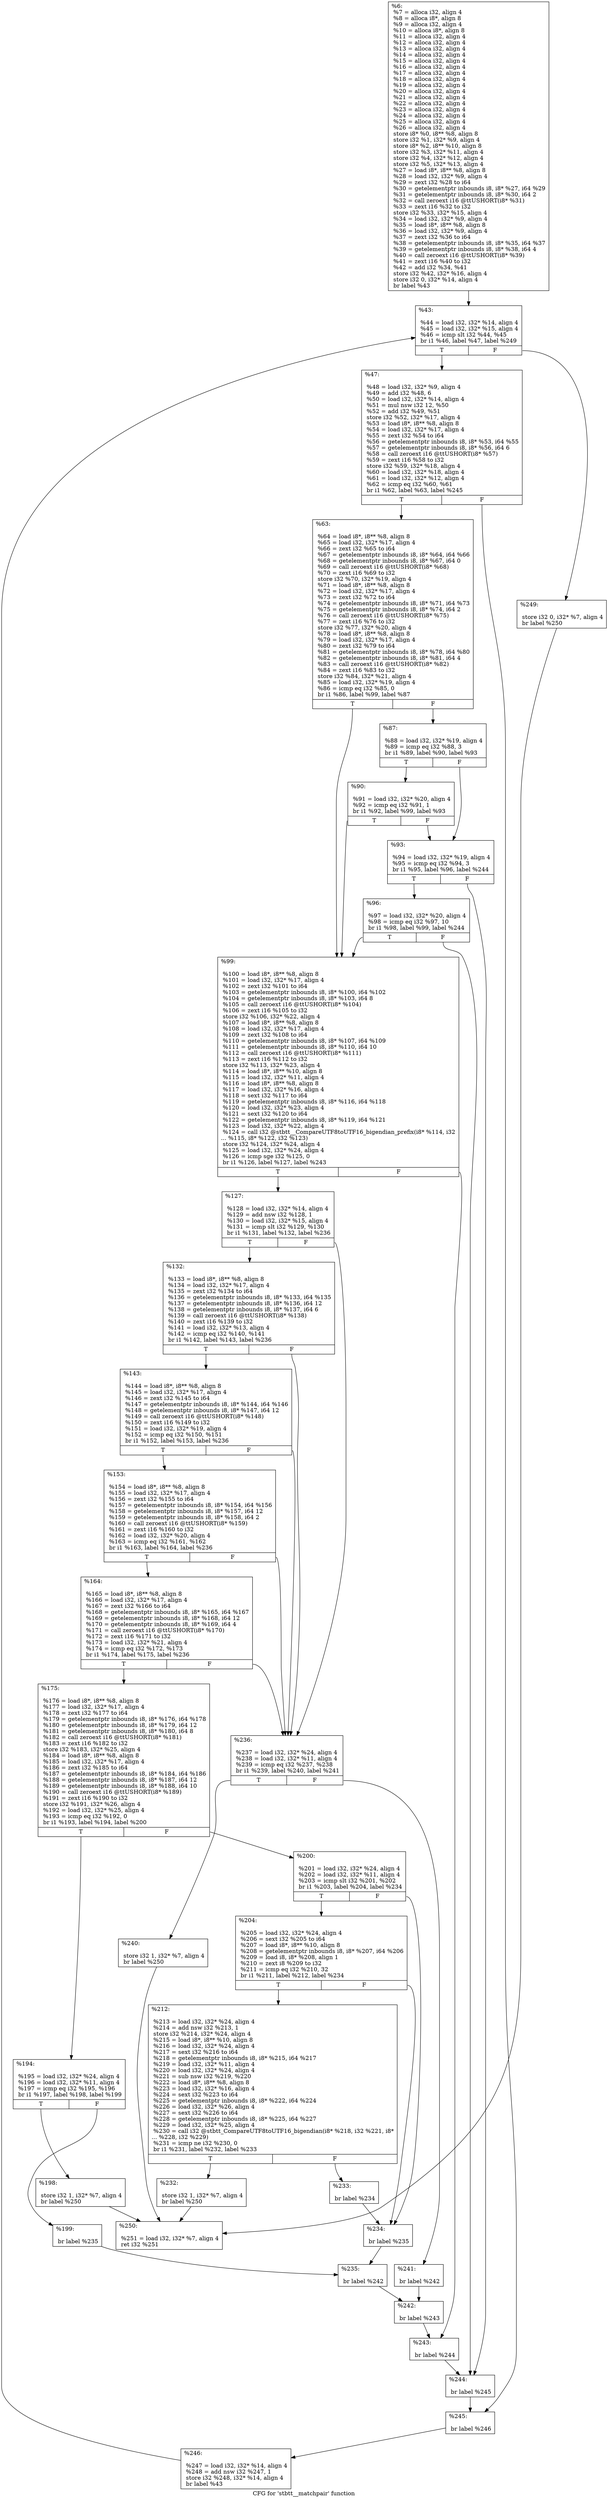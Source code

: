 digraph "CFG for 'stbtt__matchpair' function" {
	label="CFG for 'stbtt__matchpair' function";

	Node0x2a8d9b0 [shape=record,label="{%6:\l  %7 = alloca i32, align 4\l  %8 = alloca i8*, align 8\l  %9 = alloca i32, align 4\l  %10 = alloca i8*, align 8\l  %11 = alloca i32, align 4\l  %12 = alloca i32, align 4\l  %13 = alloca i32, align 4\l  %14 = alloca i32, align 4\l  %15 = alloca i32, align 4\l  %16 = alloca i32, align 4\l  %17 = alloca i32, align 4\l  %18 = alloca i32, align 4\l  %19 = alloca i32, align 4\l  %20 = alloca i32, align 4\l  %21 = alloca i32, align 4\l  %22 = alloca i32, align 4\l  %23 = alloca i32, align 4\l  %24 = alloca i32, align 4\l  %25 = alloca i32, align 4\l  %26 = alloca i32, align 4\l  store i8* %0, i8** %8, align 8\l  store i32 %1, i32* %9, align 4\l  store i8* %2, i8** %10, align 8\l  store i32 %3, i32* %11, align 4\l  store i32 %4, i32* %12, align 4\l  store i32 %5, i32* %13, align 4\l  %27 = load i8*, i8** %8, align 8\l  %28 = load i32, i32* %9, align 4\l  %29 = zext i32 %28 to i64\l  %30 = getelementptr inbounds i8, i8* %27, i64 %29\l  %31 = getelementptr inbounds i8, i8* %30, i64 2\l  %32 = call zeroext i16 @ttUSHORT(i8* %31)\l  %33 = zext i16 %32 to i32\l  store i32 %33, i32* %15, align 4\l  %34 = load i32, i32* %9, align 4\l  %35 = load i8*, i8** %8, align 8\l  %36 = load i32, i32* %9, align 4\l  %37 = zext i32 %36 to i64\l  %38 = getelementptr inbounds i8, i8* %35, i64 %37\l  %39 = getelementptr inbounds i8, i8* %38, i64 4\l  %40 = call zeroext i16 @ttUSHORT(i8* %39)\l  %41 = zext i16 %40 to i32\l  %42 = add i32 %34, %41\l  store i32 %42, i32* %16, align 4\l  store i32 0, i32* %14, align 4\l  br label %43\l}"];
	Node0x2a8d9b0 -> Node0x2a8fe60;
	Node0x2a8fe60 [shape=record,label="{%43:\l\l  %44 = load i32, i32* %14, align 4\l  %45 = load i32, i32* %15, align 4\l  %46 = icmp slt i32 %44, %45\l  br i1 %46, label %47, label %249\l|{<s0>T|<s1>F}}"];
	Node0x2a8fe60:s0 -> Node0x2a90050;
	Node0x2a8fe60:s1 -> Node0x2a900a0;
	Node0x2a90050 [shape=record,label="{%47:\l\l  %48 = load i32, i32* %9, align 4\l  %49 = add i32 %48, 6\l  %50 = load i32, i32* %14, align 4\l  %51 = mul nsw i32 12, %50\l  %52 = add i32 %49, %51\l  store i32 %52, i32* %17, align 4\l  %53 = load i8*, i8** %8, align 8\l  %54 = load i32, i32* %17, align 4\l  %55 = zext i32 %54 to i64\l  %56 = getelementptr inbounds i8, i8* %53, i64 %55\l  %57 = getelementptr inbounds i8, i8* %56, i64 6\l  %58 = call zeroext i16 @ttUSHORT(i8* %57)\l  %59 = zext i16 %58 to i32\l  store i32 %59, i32* %18, align 4\l  %60 = load i32, i32* %18, align 4\l  %61 = load i32, i32* %12, align 4\l  %62 = icmp eq i32 %60, %61\l  br i1 %62, label %63, label %245\l|{<s0>T|<s1>F}}"];
	Node0x2a90050:s0 -> Node0x2a90980;
	Node0x2a90050:s1 -> Node0x2a909d0;
	Node0x2a90980 [shape=record,label="{%63:\l\l  %64 = load i8*, i8** %8, align 8\l  %65 = load i32, i32* %17, align 4\l  %66 = zext i32 %65 to i64\l  %67 = getelementptr inbounds i8, i8* %64, i64 %66\l  %68 = getelementptr inbounds i8, i8* %67, i64 0\l  %69 = call zeroext i16 @ttUSHORT(i8* %68)\l  %70 = zext i16 %69 to i32\l  store i32 %70, i32* %19, align 4\l  %71 = load i8*, i8** %8, align 8\l  %72 = load i32, i32* %17, align 4\l  %73 = zext i32 %72 to i64\l  %74 = getelementptr inbounds i8, i8* %71, i64 %73\l  %75 = getelementptr inbounds i8, i8* %74, i64 2\l  %76 = call zeroext i16 @ttUSHORT(i8* %75)\l  %77 = zext i16 %76 to i32\l  store i32 %77, i32* %20, align 4\l  %78 = load i8*, i8** %8, align 8\l  %79 = load i32, i32* %17, align 4\l  %80 = zext i32 %79 to i64\l  %81 = getelementptr inbounds i8, i8* %78, i64 %80\l  %82 = getelementptr inbounds i8, i8* %81, i64 4\l  %83 = call zeroext i16 @ttUSHORT(i8* %82)\l  %84 = zext i16 %83 to i32\l  store i32 %84, i32* %21, align 4\l  %85 = load i32, i32* %19, align 4\l  %86 = icmp eq i32 %85, 0\l  br i1 %86, label %99, label %87\l|{<s0>T|<s1>F}}"];
	Node0x2a90980:s0 -> Node0x2a91a00;
	Node0x2a90980:s1 -> Node0x2a91a50;
	Node0x2a91a50 [shape=record,label="{%87:\l\l  %88 = load i32, i32* %19, align 4\l  %89 = icmp eq i32 %88, 3\l  br i1 %89, label %90, label %93\l|{<s0>T|<s1>F}}"];
	Node0x2a91a50:s0 -> Node0x2a91c50;
	Node0x2a91a50:s1 -> Node0x2a91ca0;
	Node0x2a91c50 [shape=record,label="{%90:\l\l  %91 = load i32, i32* %20, align 4\l  %92 = icmp eq i32 %91, 1\l  br i1 %92, label %99, label %93\l|{<s0>T|<s1>F}}"];
	Node0x2a91c50:s0 -> Node0x2a91a00;
	Node0x2a91c50:s1 -> Node0x2a91ca0;
	Node0x2a91ca0 [shape=record,label="{%93:\l\l  %94 = load i32, i32* %19, align 4\l  %95 = icmp eq i32 %94, 3\l  br i1 %95, label %96, label %244\l|{<s0>T|<s1>F}}"];
	Node0x2a91ca0:s0 -> Node0x2a92010;
	Node0x2a91ca0:s1 -> Node0x2a92060;
	Node0x2a92010 [shape=record,label="{%96:\l\l  %97 = load i32, i32* %20, align 4\l  %98 = icmp eq i32 %97, 10\l  br i1 %98, label %99, label %244\l|{<s0>T|<s1>F}}"];
	Node0x2a92010:s0 -> Node0x2a91a00;
	Node0x2a92010:s1 -> Node0x2a92060;
	Node0x2a91a00 [shape=record,label="{%99:\l\l  %100 = load i8*, i8** %8, align 8\l  %101 = load i32, i32* %17, align 4\l  %102 = zext i32 %101 to i64\l  %103 = getelementptr inbounds i8, i8* %100, i64 %102\l  %104 = getelementptr inbounds i8, i8* %103, i64 8\l  %105 = call zeroext i16 @ttUSHORT(i8* %104)\l  %106 = zext i16 %105 to i32\l  store i32 %106, i32* %22, align 4\l  %107 = load i8*, i8** %8, align 8\l  %108 = load i32, i32* %17, align 4\l  %109 = zext i32 %108 to i64\l  %110 = getelementptr inbounds i8, i8* %107, i64 %109\l  %111 = getelementptr inbounds i8, i8* %110, i64 10\l  %112 = call zeroext i16 @ttUSHORT(i8* %111)\l  %113 = zext i16 %112 to i32\l  store i32 %113, i32* %23, align 4\l  %114 = load i8*, i8** %10, align 8\l  %115 = load i32, i32* %11, align 4\l  %116 = load i8*, i8** %8, align 8\l  %117 = load i32, i32* %16, align 4\l  %118 = sext i32 %117 to i64\l  %119 = getelementptr inbounds i8, i8* %116, i64 %118\l  %120 = load i32, i32* %23, align 4\l  %121 = sext i32 %120 to i64\l  %122 = getelementptr inbounds i8, i8* %119, i64 %121\l  %123 = load i32, i32* %22, align 4\l  %124 = call i32 @stbtt__CompareUTF8toUTF16_bigendian_prefix(i8* %114, i32\l... %115, i8* %122, i32 %123)\l  store i32 %124, i32* %24, align 4\l  %125 = load i32, i32* %24, align 4\l  %126 = icmp sge i32 %125, 0\l  br i1 %126, label %127, label %243\l|{<s0>T|<s1>F}}"];
	Node0x2a91a00:s0 -> Node0x2a93150;
	Node0x2a91a00:s1 -> Node0x2a931a0;
	Node0x2a93150 [shape=record,label="{%127:\l\l  %128 = load i32, i32* %14, align 4\l  %129 = add nsw i32 %128, 1\l  %130 = load i32, i32* %15, align 4\l  %131 = icmp slt i32 %129, %130\l  br i1 %131, label %132, label %236\l|{<s0>T|<s1>F}}"];
	Node0x2a93150:s0 -> Node0x2a90cb0;
	Node0x2a93150:s1 -> Node0x2a90d00;
	Node0x2a90cb0 [shape=record,label="{%132:\l\l  %133 = load i8*, i8** %8, align 8\l  %134 = load i32, i32* %17, align 4\l  %135 = zext i32 %134 to i64\l  %136 = getelementptr inbounds i8, i8* %133, i64 %135\l  %137 = getelementptr inbounds i8, i8* %136, i64 12\l  %138 = getelementptr inbounds i8, i8* %137, i64 6\l  %139 = call zeroext i16 @ttUSHORT(i8* %138)\l  %140 = zext i16 %139 to i32\l  %141 = load i32, i32* %13, align 4\l  %142 = icmp eq i32 %140, %141\l  br i1 %142, label %143, label %236\l|{<s0>T|<s1>F}}"];
	Node0x2a90cb0:s0 -> Node0x2a93ec0;
	Node0x2a90cb0:s1 -> Node0x2a90d00;
	Node0x2a93ec0 [shape=record,label="{%143:\l\l  %144 = load i8*, i8** %8, align 8\l  %145 = load i32, i32* %17, align 4\l  %146 = zext i32 %145 to i64\l  %147 = getelementptr inbounds i8, i8* %144, i64 %146\l  %148 = getelementptr inbounds i8, i8* %147, i64 12\l  %149 = call zeroext i16 @ttUSHORT(i8* %148)\l  %150 = zext i16 %149 to i32\l  %151 = load i32, i32* %19, align 4\l  %152 = icmp eq i32 %150, %151\l  br i1 %152, label %153, label %236\l|{<s0>T|<s1>F}}"];
	Node0x2a93ec0:s0 -> Node0x2a94400;
	Node0x2a93ec0:s1 -> Node0x2a90d00;
	Node0x2a94400 [shape=record,label="{%153:\l\l  %154 = load i8*, i8** %8, align 8\l  %155 = load i32, i32* %17, align 4\l  %156 = zext i32 %155 to i64\l  %157 = getelementptr inbounds i8, i8* %154, i64 %156\l  %158 = getelementptr inbounds i8, i8* %157, i64 12\l  %159 = getelementptr inbounds i8, i8* %158, i64 2\l  %160 = call zeroext i16 @ttUSHORT(i8* %159)\l  %161 = zext i16 %160 to i32\l  %162 = load i32, i32* %20, align 4\l  %163 = icmp eq i32 %161, %162\l  br i1 %163, label %164, label %236\l|{<s0>T|<s1>F}}"];
	Node0x2a94400:s0 -> Node0x2a949d0;
	Node0x2a94400:s1 -> Node0x2a90d00;
	Node0x2a949d0 [shape=record,label="{%164:\l\l  %165 = load i8*, i8** %8, align 8\l  %166 = load i32, i32* %17, align 4\l  %167 = zext i32 %166 to i64\l  %168 = getelementptr inbounds i8, i8* %165, i64 %167\l  %169 = getelementptr inbounds i8, i8* %168, i64 12\l  %170 = getelementptr inbounds i8, i8* %169, i64 4\l  %171 = call zeroext i16 @ttUSHORT(i8* %170)\l  %172 = zext i16 %171 to i32\l  %173 = load i32, i32* %21, align 4\l  %174 = icmp eq i32 %172, %173\l  br i1 %174, label %175, label %236\l|{<s0>T|<s1>F}}"];
	Node0x2a949d0:s0 -> Node0x2a94fa0;
	Node0x2a949d0:s1 -> Node0x2a90d00;
	Node0x2a94fa0 [shape=record,label="{%175:\l\l  %176 = load i8*, i8** %8, align 8\l  %177 = load i32, i32* %17, align 4\l  %178 = zext i32 %177 to i64\l  %179 = getelementptr inbounds i8, i8* %176, i64 %178\l  %180 = getelementptr inbounds i8, i8* %179, i64 12\l  %181 = getelementptr inbounds i8, i8* %180, i64 8\l  %182 = call zeroext i16 @ttUSHORT(i8* %181)\l  %183 = zext i16 %182 to i32\l  store i32 %183, i32* %25, align 4\l  %184 = load i8*, i8** %8, align 8\l  %185 = load i32, i32* %17, align 4\l  %186 = zext i32 %185 to i64\l  %187 = getelementptr inbounds i8, i8* %184, i64 %186\l  %188 = getelementptr inbounds i8, i8* %187, i64 12\l  %189 = getelementptr inbounds i8, i8* %188, i64 10\l  %190 = call zeroext i16 @ttUSHORT(i8* %189)\l  %191 = zext i16 %190 to i32\l  store i32 %191, i32* %26, align 4\l  %192 = load i32, i32* %25, align 4\l  %193 = icmp eq i32 %192, 0\l  br i1 %193, label %194, label %200\l|{<s0>T|<s1>F}}"];
	Node0x2a94fa0:s0 -> Node0x2a95a80;
	Node0x2a94fa0:s1 -> Node0x2a95ad0;
	Node0x2a95a80 [shape=record,label="{%194:\l\l  %195 = load i32, i32* %24, align 4\l  %196 = load i32, i32* %11, align 4\l  %197 = icmp eq i32 %195, %196\l  br i1 %197, label %198, label %199\l|{<s0>T|<s1>F}}"];
	Node0x2a95a80:s0 -> Node0x2a95d30;
	Node0x2a95a80:s1 -> Node0x2a95d80;
	Node0x2a95d30 [shape=record,label="{%198:\l\l  store i32 1, i32* %7, align 4\l  br label %250\l}"];
	Node0x2a95d30 -> Node0x2a95f20;
	Node0x2a95d80 [shape=record,label="{%199:\l\l  br label %235\l}"];
	Node0x2a95d80 -> Node0x2a95fd0;
	Node0x2a95ad0 [shape=record,label="{%200:\l\l  %201 = load i32, i32* %24, align 4\l  %202 = load i32, i32* %11, align 4\l  %203 = icmp slt i32 %201, %202\l  br i1 %203, label %204, label %234\l|{<s0>T|<s1>F}}"];
	Node0x2a95ad0:s0 -> Node0x2a961c0;
	Node0x2a95ad0:s1 -> Node0x2a96210;
	Node0x2a961c0 [shape=record,label="{%204:\l\l  %205 = load i32, i32* %24, align 4\l  %206 = sext i32 %205 to i64\l  %207 = load i8*, i8** %10, align 8\l  %208 = getelementptr inbounds i8, i8* %207, i64 %206\l  %209 = load i8, i8* %208, align 1\l  %210 = zext i8 %209 to i32\l  %211 = icmp eq i32 %210, 32\l  br i1 %211, label %212, label %234\l|{<s0>T|<s1>F}}"];
	Node0x2a961c0:s0 -> Node0x2a96620;
	Node0x2a961c0:s1 -> Node0x2a96210;
	Node0x2a96620 [shape=record,label="{%212:\l\l  %213 = load i32, i32* %24, align 4\l  %214 = add nsw i32 %213, 1\l  store i32 %214, i32* %24, align 4\l  %215 = load i8*, i8** %10, align 8\l  %216 = load i32, i32* %24, align 4\l  %217 = sext i32 %216 to i64\l  %218 = getelementptr inbounds i8, i8* %215, i64 %217\l  %219 = load i32, i32* %11, align 4\l  %220 = load i32, i32* %24, align 4\l  %221 = sub nsw i32 %219, %220\l  %222 = load i8*, i8** %8, align 8\l  %223 = load i32, i32* %16, align 4\l  %224 = sext i32 %223 to i64\l  %225 = getelementptr inbounds i8, i8* %222, i64 %224\l  %226 = load i32, i32* %26, align 4\l  %227 = sext i32 %226 to i64\l  %228 = getelementptr inbounds i8, i8* %225, i64 %227\l  %229 = load i32, i32* %25, align 4\l  %230 = call i32 @stbtt_CompareUTF8toUTF16_bigendian(i8* %218, i32 %221, i8*\l... %228, i32 %229)\l  %231 = icmp ne i32 %230, 0\l  br i1 %231, label %232, label %233\l|{<s0>T|<s1>F}}"];
	Node0x2a96620:s0 -> Node0x2a97050;
	Node0x2a96620:s1 -> Node0x2a970a0;
	Node0x2a97050 [shape=record,label="{%232:\l\l  store i32 1, i32* %7, align 4\l  br label %250\l}"];
	Node0x2a97050 -> Node0x2a95f20;
	Node0x2a970a0 [shape=record,label="{%233:\l\l  br label %234\l}"];
	Node0x2a970a0 -> Node0x2a96210;
	Node0x2a96210 [shape=record,label="{%234:\l\l  br label %235\l}"];
	Node0x2a96210 -> Node0x2a95fd0;
	Node0x2a95fd0 [shape=record,label="{%235:\l\l  br label %242\l}"];
	Node0x2a95fd0 -> Node0x2a97360;
	Node0x2a90d00 [shape=record,label="{%236:\l\l  %237 = load i32, i32* %24, align 4\l  %238 = load i32, i32* %11, align 4\l  %239 = icmp eq i32 %237, %238\l  br i1 %239, label %240, label %241\l|{<s0>T|<s1>F}}"];
	Node0x2a90d00:s0 -> Node0x2a97550;
	Node0x2a90d00:s1 -> Node0x2a975a0;
	Node0x2a97550 [shape=record,label="{%240:\l\l  store i32 1, i32* %7, align 4\l  br label %250\l}"];
	Node0x2a97550 -> Node0x2a95f20;
	Node0x2a975a0 [shape=record,label="{%241:\l\l  br label %242\l}"];
	Node0x2a975a0 -> Node0x2a97360;
	Node0x2a97360 [shape=record,label="{%242:\l\l  br label %243\l}"];
	Node0x2a97360 -> Node0x2a931a0;
	Node0x2a931a0 [shape=record,label="{%243:\l\l  br label %244\l}"];
	Node0x2a931a0 -> Node0x2a92060;
	Node0x2a92060 [shape=record,label="{%244:\l\l  br label %245\l}"];
	Node0x2a92060 -> Node0x2a909d0;
	Node0x2a909d0 [shape=record,label="{%245:\l\l  br label %246\l}"];
	Node0x2a909d0 -> Node0x2a978e0;
	Node0x2a978e0 [shape=record,label="{%246:\l\l  %247 = load i32, i32* %14, align 4\l  %248 = add nsw i32 %247, 1\l  store i32 %248, i32* %14, align 4\l  br label %43\l}"];
	Node0x2a978e0 -> Node0x2a8fe60;
	Node0x2a900a0 [shape=record,label="{%249:\l\l  store i32 0, i32* %7, align 4\l  br label %250\l}"];
	Node0x2a900a0 -> Node0x2a95f20;
	Node0x2a95f20 [shape=record,label="{%250:\l\l  %251 = load i32, i32* %7, align 4\l  ret i32 %251\l}"];
}
